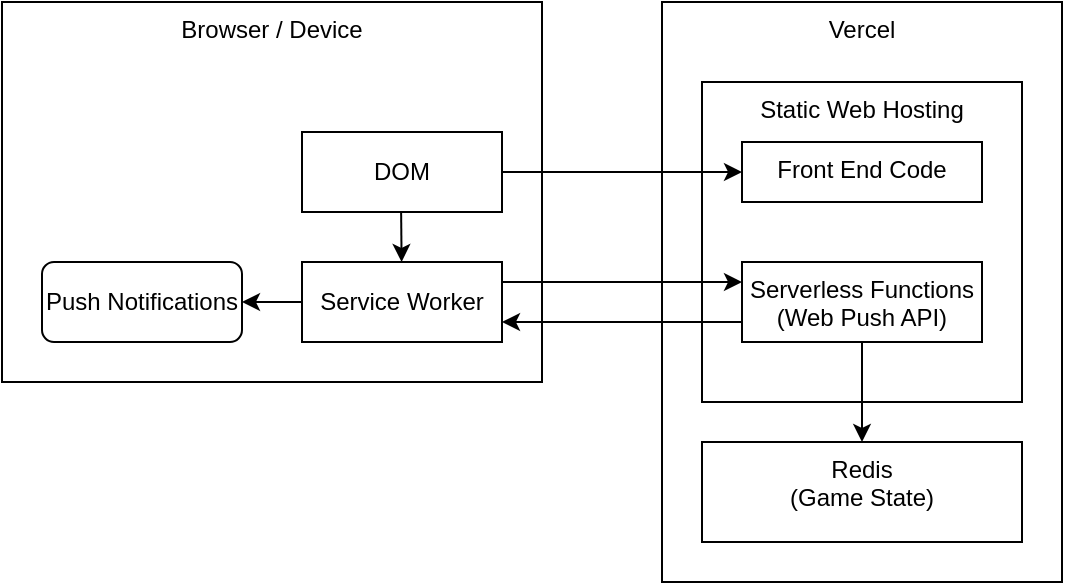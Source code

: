 <mxfile>
    <diagram id="LPOFyka4uW0POhJyzXdb" name="Page-1">
        <mxGraphModel dx="599" dy="379" grid="1" gridSize="10" guides="1" tooltips="1" connect="1" arrows="1" fold="1" page="1" pageScale="1" pageWidth="850" pageHeight="1100" math="0" shadow="0">
            <root>
                <mxCell id="0"/>
                <mxCell id="1" parent="0"/>
                <mxCell id="8" value="Vercel" style="rounded=0;whiteSpace=wrap;html=1;verticalAlign=top;" vertex="1" parent="1">
                    <mxGeometry x="390" y="40" width="200" height="290" as="geometry"/>
                </mxCell>
                <mxCell id="2" value="Browser / Device" style="rounded=0;whiteSpace=wrap;html=1;verticalAlign=top;" vertex="1" parent="1">
                    <mxGeometry x="60" y="40" width="270" height="190" as="geometry"/>
                </mxCell>
                <mxCell id="10" value="Push Notifications" style="rounded=1;whiteSpace=wrap;html=1;" vertex="1" parent="1">
                    <mxGeometry x="80" y="170" width="100" height="40" as="geometry"/>
                </mxCell>
                <mxCell id="11" value="Static Web Hosting" style="rounded=0;whiteSpace=wrap;html=1;verticalAlign=top;" vertex="1" parent="1">
                    <mxGeometry x="410" y="80" width="160" height="160" as="geometry"/>
                </mxCell>
                <mxCell id="14" value="" style="group" vertex="1" connectable="0" parent="1">
                    <mxGeometry x="410" y="260" width="160" height="50" as="geometry"/>
                </mxCell>
                <mxCell id="13" value="Redis&lt;div&gt;(Game State)&lt;/div&gt;" style="rounded=0;whiteSpace=wrap;html=1;verticalAlign=top;" vertex="1" parent="14">
                    <mxGeometry width="160" height="50" as="geometry"/>
                </mxCell>
                <mxCell id="15" value="" style="group" vertex="1" connectable="0" parent="1">
                    <mxGeometry x="430" y="170" width="120" height="40" as="geometry"/>
                </mxCell>
                <mxCell id="16" value="Serverless Functions&lt;div&gt;(Web Push API)&lt;/div&gt;" style="rounded=0;whiteSpace=wrap;html=1;verticalAlign=top;" vertex="1" parent="15">
                    <mxGeometry width="120" height="40" as="geometry"/>
                </mxCell>
                <mxCell id="23" style="edgeStyle=none;html=1;exitX=1;exitY=0.25;exitDx=0;exitDy=0;entryX=0;entryY=0.25;entryDx=0;entryDy=0;" edge="1" parent="1" source="6" target="16">
                    <mxGeometry relative="1" as="geometry"/>
                </mxCell>
                <mxCell id="29" value="" style="endArrow=classic;html=1;exitX=0.488;exitY=0.75;exitDx=0;exitDy=0;exitPerimeter=0;" edge="1" parent="1" target="6">
                    <mxGeometry width="50" height="50" relative="1" as="geometry">
                        <mxPoint x="259.28" y="115.467" as="sourcePoint"/>
                        <mxPoint x="240" y="200" as="targetPoint"/>
                    </mxGeometry>
                </mxCell>
                <mxCell id="30" style="edgeStyle=none;html=1;entryX=0.5;entryY=0;entryDx=0;entryDy=0;" edge="1" parent="1" target="13">
                    <mxGeometry relative="1" as="geometry">
                        <mxPoint x="490" y="210" as="sourcePoint"/>
                    </mxGeometry>
                </mxCell>
                <mxCell id="31" value="DOM" style="rounded=0;whiteSpace=wrap;html=1;" vertex="1" parent="1">
                    <mxGeometry x="210" y="105" width="100" height="40" as="geometry"/>
                </mxCell>
                <mxCell id="33" style="edgeStyle=none;html=1;exitX=0;exitY=0.5;exitDx=0;exitDy=0;entryX=1;entryY=0.5;entryDx=0;entryDy=0;" edge="1" parent="1" source="6" target="10">
                    <mxGeometry relative="1" as="geometry"/>
                </mxCell>
                <mxCell id="6" value="Service Worker" style="rounded=0;whiteSpace=wrap;html=1;verticalAlign=middle;" vertex="1" parent="1">
                    <mxGeometry x="210" y="170" width="100" height="40" as="geometry"/>
                </mxCell>
                <mxCell id="34" value="" style="group" vertex="1" connectable="0" parent="1">
                    <mxGeometry x="430" y="110" width="120" height="30" as="geometry"/>
                </mxCell>
                <mxCell id="35" value="Front End Code" style="rounded=0;whiteSpace=wrap;html=1;verticalAlign=top;" vertex="1" parent="34">
                    <mxGeometry width="120" height="30" as="geometry"/>
                </mxCell>
                <mxCell id="25" style="edgeStyle=none;html=1;exitX=1;exitY=0.5;exitDx=0;exitDy=0;entryX=0;entryY=0.5;entryDx=0;entryDy=0;" edge="1" parent="1" source="31" target="35">
                    <mxGeometry relative="1" as="geometry"/>
                </mxCell>
                <mxCell id="36" style="edgeStyle=none;html=1;exitX=0;exitY=0.75;exitDx=0;exitDy=0;entryX=1;entryY=0.75;entryDx=0;entryDy=0;" edge="1" parent="1" source="16" target="6">
                    <mxGeometry relative="1" as="geometry"/>
                </mxCell>
            </root>
        </mxGraphModel>
    </diagram>
</mxfile>